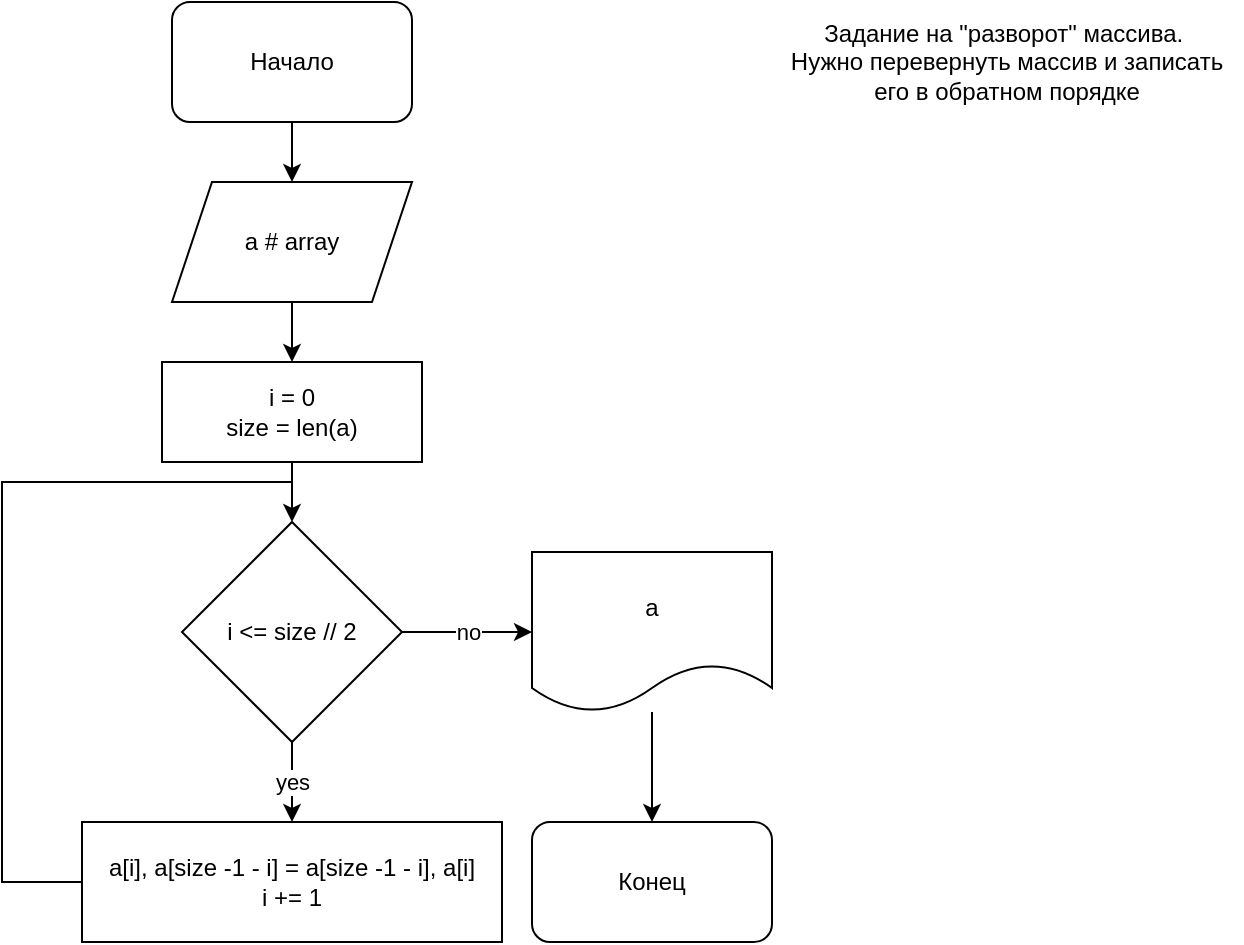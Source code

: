<mxfile version="22.1.2" type="device">
  <diagram id="C5RBs43oDa-KdzZeNtuy" name="Page-1">
    <mxGraphModel dx="1050" dy="723" grid="1" gridSize="10" guides="1" tooltips="1" connect="1" arrows="1" fold="1" page="1" pageScale="1" pageWidth="827" pageHeight="1169" math="0" shadow="0">
      <root>
        <mxCell id="WIyWlLk6GJQsqaUBKTNV-0" />
        <mxCell id="WIyWlLk6GJQsqaUBKTNV-1" parent="WIyWlLk6GJQsqaUBKTNV-0" />
        <mxCell id="qFyBwQBADLYcg3Xm7_co-8" value="" style="edgeStyle=orthogonalEdgeStyle;rounded=0;orthogonalLoop=1;jettySize=auto;html=1;" parent="WIyWlLk6GJQsqaUBKTNV-1" source="qFyBwQBADLYcg3Xm7_co-1" target="qFyBwQBADLYcg3Xm7_co-3" edge="1">
          <mxGeometry relative="1" as="geometry" />
        </mxCell>
        <mxCell id="qFyBwQBADLYcg3Xm7_co-1" value="Начало" style="rounded=1;whiteSpace=wrap;html=1;" parent="WIyWlLk6GJQsqaUBKTNV-1" vertex="1">
          <mxGeometry x="165" y="50" width="120" height="60" as="geometry" />
        </mxCell>
        <mxCell id="qFyBwQBADLYcg3Xm7_co-12" value="" style="edgeStyle=orthogonalEdgeStyle;rounded=0;orthogonalLoop=1;jettySize=auto;html=1;" parent="WIyWlLk6GJQsqaUBKTNV-1" source="qFyBwQBADLYcg3Xm7_co-2" target="qFyBwQBADLYcg3Xm7_co-4" edge="1">
          <mxGeometry relative="1" as="geometry" />
        </mxCell>
        <mxCell id="qFyBwQBADLYcg3Xm7_co-2" value="i = 0&lt;br&gt;size = len(a)" style="rounded=0;whiteSpace=wrap;html=1;" parent="WIyWlLk6GJQsqaUBKTNV-1" vertex="1">
          <mxGeometry x="160" y="230" width="130" height="50" as="geometry" />
        </mxCell>
        <mxCell id="qFyBwQBADLYcg3Xm7_co-11" value="" style="edgeStyle=orthogonalEdgeStyle;rounded=0;orthogonalLoop=1;jettySize=auto;html=1;" parent="WIyWlLk6GJQsqaUBKTNV-1" source="qFyBwQBADLYcg3Xm7_co-3" target="qFyBwQBADLYcg3Xm7_co-2" edge="1">
          <mxGeometry relative="1" as="geometry" />
        </mxCell>
        <mxCell id="qFyBwQBADLYcg3Xm7_co-3" value="a # array" style="shape=parallelogram;perimeter=parallelogramPerimeter;whiteSpace=wrap;html=1;fixedSize=1;" parent="WIyWlLk6GJQsqaUBKTNV-1" vertex="1">
          <mxGeometry x="165" y="140" width="120" height="60" as="geometry" />
        </mxCell>
        <mxCell id="qFyBwQBADLYcg3Xm7_co-13" value="yes" style="edgeStyle=orthogonalEdgeStyle;rounded=0;orthogonalLoop=1;jettySize=auto;html=1;" parent="WIyWlLk6GJQsqaUBKTNV-1" source="qFyBwQBADLYcg3Xm7_co-4" target="qFyBwQBADLYcg3Xm7_co-5" edge="1">
          <mxGeometry relative="1" as="geometry">
            <Array as="points">
              <mxPoint x="225" y="440" />
              <mxPoint x="225" y="440" />
            </Array>
          </mxGeometry>
        </mxCell>
        <mxCell id="qFyBwQBADLYcg3Xm7_co-14" value="no" style="edgeStyle=orthogonalEdgeStyle;rounded=0;orthogonalLoop=1;jettySize=auto;html=1;" parent="WIyWlLk6GJQsqaUBKTNV-1" source="qFyBwQBADLYcg3Xm7_co-4" target="qFyBwQBADLYcg3Xm7_co-6" edge="1">
          <mxGeometry relative="1" as="geometry" />
        </mxCell>
        <mxCell id="qFyBwQBADLYcg3Xm7_co-4" value="i &amp;lt;= size // 2" style="rhombus;whiteSpace=wrap;html=1;" parent="WIyWlLk6GJQsqaUBKTNV-1" vertex="1">
          <mxGeometry x="170" y="310" width="110" height="110" as="geometry" />
        </mxCell>
        <mxCell id="qFyBwQBADLYcg3Xm7_co-5" value="a[i], a[size -1 - i] = a[size -1 - i], a[i]&lt;br&gt;i += 1" style="rounded=0;whiteSpace=wrap;html=1;" parent="WIyWlLk6GJQsqaUBKTNV-1" vertex="1">
          <mxGeometry x="120" y="460" width="210" height="60" as="geometry" />
        </mxCell>
        <mxCell id="qFyBwQBADLYcg3Xm7_co-15" value="" style="edgeStyle=orthogonalEdgeStyle;rounded=0;orthogonalLoop=1;jettySize=auto;html=1;" parent="WIyWlLk6GJQsqaUBKTNV-1" source="qFyBwQBADLYcg3Xm7_co-6" target="qFyBwQBADLYcg3Xm7_co-7" edge="1">
          <mxGeometry relative="1" as="geometry" />
        </mxCell>
        <mxCell id="qFyBwQBADLYcg3Xm7_co-6" value="a" style="shape=document;whiteSpace=wrap;html=1;boundedLbl=1;" parent="WIyWlLk6GJQsqaUBKTNV-1" vertex="1">
          <mxGeometry x="345" y="325" width="120" height="80" as="geometry" />
        </mxCell>
        <mxCell id="qFyBwQBADLYcg3Xm7_co-7" value="Конец" style="rounded=1;whiteSpace=wrap;html=1;" parent="WIyWlLk6GJQsqaUBKTNV-1" vertex="1">
          <mxGeometry x="345" y="460" width="120" height="60" as="geometry" />
        </mxCell>
        <mxCell id="qFyBwQBADLYcg3Xm7_co-16" value="" style="endArrow=none;html=1;rounded=0;" parent="WIyWlLk6GJQsqaUBKTNV-1" edge="1">
          <mxGeometry width="50" height="50" relative="1" as="geometry">
            <mxPoint x="225" y="290" as="sourcePoint" />
            <mxPoint x="120" y="490" as="targetPoint" />
            <Array as="points">
              <mxPoint x="80" y="290" />
              <mxPoint x="80" y="490" />
            </Array>
          </mxGeometry>
        </mxCell>
        <mxCell id="qFyBwQBADLYcg3Xm7_co-17" value="Задание на &quot;разворот&quot; массива.&amp;nbsp;&lt;br&gt;Нужно перевернуть массив и записать его в обратном порядке" style="text;html=1;strokeColor=none;fillColor=none;align=center;verticalAlign=middle;whiteSpace=wrap;rounded=0;" parent="WIyWlLk6GJQsqaUBKTNV-1" vertex="1">
          <mxGeometry x="465" y="55" width="235" height="50" as="geometry" />
        </mxCell>
      </root>
    </mxGraphModel>
  </diagram>
</mxfile>
